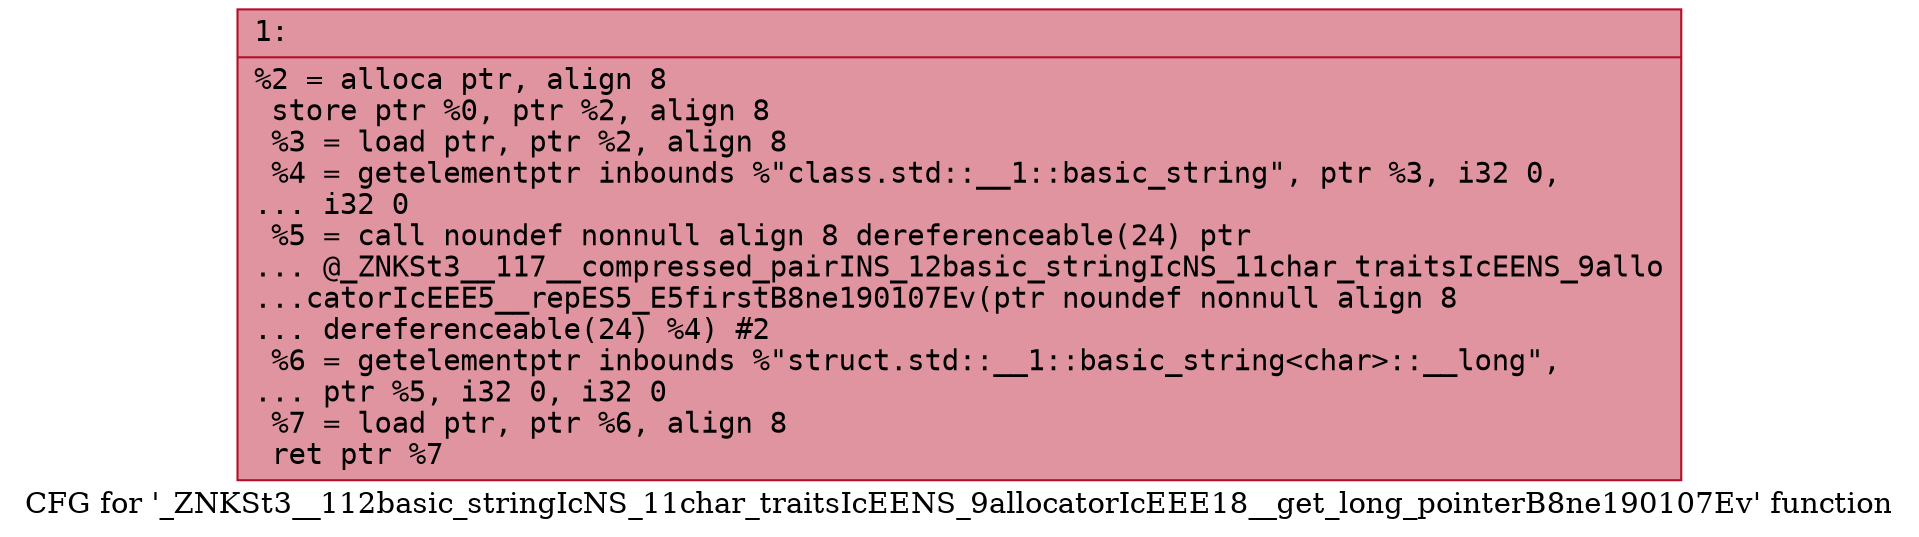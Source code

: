 digraph "CFG for '_ZNKSt3__112basic_stringIcNS_11char_traitsIcEENS_9allocatorIcEEE18__get_long_pointerB8ne190107Ev' function" {
	label="CFG for '_ZNKSt3__112basic_stringIcNS_11char_traitsIcEENS_9allocatorIcEEE18__get_long_pointerB8ne190107Ev' function";

	Node0x6000005c5ef0 [shape=record,color="#b70d28ff", style=filled, fillcolor="#b70d2870" fontname="Courier",label="{1:\l|  %2 = alloca ptr, align 8\l  store ptr %0, ptr %2, align 8\l  %3 = load ptr, ptr %2, align 8\l  %4 = getelementptr inbounds %\"class.std::__1::basic_string\", ptr %3, i32 0,\l... i32 0\l  %5 = call noundef nonnull align 8 dereferenceable(24) ptr\l... @_ZNKSt3__117__compressed_pairINS_12basic_stringIcNS_11char_traitsIcEENS_9allo\l...catorIcEEE5__repES5_E5firstB8ne190107Ev(ptr noundef nonnull align 8\l... dereferenceable(24) %4) #2\l  %6 = getelementptr inbounds %\"struct.std::__1::basic_string\<char\>::__long\",\l... ptr %5, i32 0, i32 0\l  %7 = load ptr, ptr %6, align 8\l  ret ptr %7\l}"];
}
